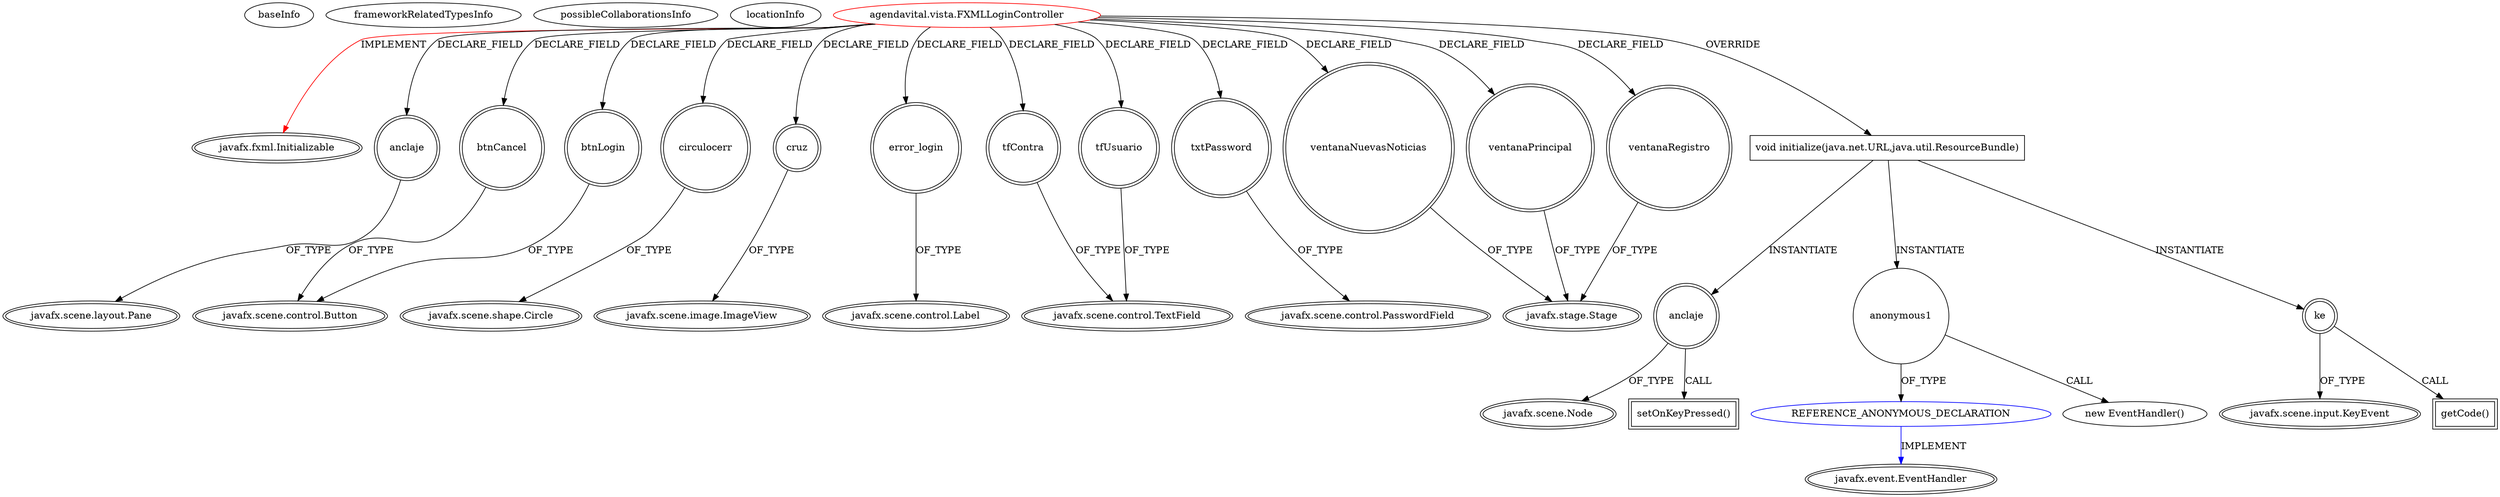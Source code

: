 digraph {
baseInfo[graphId=3381,category="extension_graph",isAnonymous=false,possibleRelation=true]
frameworkRelatedTypesInfo[0="javafx.fxml.Initializable"]
possibleCollaborationsInfo[0="3381~OVERRIDING_METHOD_DECLARATION-INSTANTIATION-~javafx.fxml.Initializable ~javafx.event.EventHandler ~false~true"]
locationInfo[projectName="josesoler7-agendavital",filePath="/josesoler7-agendavital/agendavital-master/src/agendavital/vista/FXMLLoginController.java",contextSignature="FXMLLoginController",graphId="3381"]
0[label="agendavital.vista.FXMLLoginController",vertexType="ROOT_CLIENT_CLASS_DECLARATION",isFrameworkType=false,color=red]
1[label="javafx.fxml.Initializable",vertexType="FRAMEWORK_INTERFACE_TYPE",isFrameworkType=true,peripheries=2]
2[label="anclaje",vertexType="FIELD_DECLARATION",isFrameworkType=true,peripheries=2,shape=circle]
3[label="javafx.scene.layout.Pane",vertexType="FRAMEWORK_CLASS_TYPE",isFrameworkType=true,peripheries=2]
4[label="btnCancel",vertexType="FIELD_DECLARATION",isFrameworkType=true,peripheries=2,shape=circle]
5[label="javafx.scene.control.Button",vertexType="FRAMEWORK_CLASS_TYPE",isFrameworkType=true,peripheries=2]
6[label="btnLogin",vertexType="FIELD_DECLARATION",isFrameworkType=true,peripheries=2,shape=circle]
8[label="circulocerr",vertexType="FIELD_DECLARATION",isFrameworkType=true,peripheries=2,shape=circle]
9[label="javafx.scene.shape.Circle",vertexType="FRAMEWORK_CLASS_TYPE",isFrameworkType=true,peripheries=2]
10[label="cruz",vertexType="FIELD_DECLARATION",isFrameworkType=true,peripheries=2,shape=circle]
11[label="javafx.scene.image.ImageView",vertexType="FRAMEWORK_CLASS_TYPE",isFrameworkType=true,peripheries=2]
12[label="error_login",vertexType="FIELD_DECLARATION",isFrameworkType=true,peripheries=2,shape=circle]
13[label="javafx.scene.control.Label",vertexType="FRAMEWORK_CLASS_TYPE",isFrameworkType=true,peripheries=2]
14[label="tfContra",vertexType="FIELD_DECLARATION",isFrameworkType=true,peripheries=2,shape=circle]
15[label="javafx.scene.control.TextField",vertexType="FRAMEWORK_CLASS_TYPE",isFrameworkType=true,peripheries=2]
16[label="tfUsuario",vertexType="FIELD_DECLARATION",isFrameworkType=true,peripheries=2,shape=circle]
18[label="txtPassword",vertexType="FIELD_DECLARATION",isFrameworkType=true,peripheries=2,shape=circle]
19[label="javafx.scene.control.PasswordField",vertexType="FRAMEWORK_CLASS_TYPE",isFrameworkType=true,peripheries=2]
20[label="ventanaNuevasNoticias",vertexType="FIELD_DECLARATION",isFrameworkType=true,peripheries=2,shape=circle]
21[label="javafx.stage.Stage",vertexType="FRAMEWORK_CLASS_TYPE",isFrameworkType=true,peripheries=2]
22[label="ventanaPrincipal",vertexType="FIELD_DECLARATION",isFrameworkType=true,peripheries=2,shape=circle]
24[label="ventanaRegistro",vertexType="FIELD_DECLARATION",isFrameworkType=true,peripheries=2,shape=circle]
26[label="void initialize(java.net.URL,java.util.ResourceBundle)",vertexType="OVERRIDING_METHOD_DECLARATION",isFrameworkType=false,shape=box]
27[label="anclaje",vertexType="VARIABLE_EXPRESION",isFrameworkType=true,peripheries=2,shape=circle]
29[label="javafx.scene.Node",vertexType="FRAMEWORK_CLASS_TYPE",isFrameworkType=true,peripheries=2]
28[label="setOnKeyPressed()",vertexType="INSIDE_CALL",isFrameworkType=true,peripheries=2,shape=box]
31[label="anonymous1",vertexType="VARIABLE_EXPRESION",isFrameworkType=false,shape=circle]
32[label="REFERENCE_ANONYMOUS_DECLARATION",vertexType="REFERENCE_ANONYMOUS_DECLARATION",isFrameworkType=false,color=blue]
33[label="javafx.event.EventHandler",vertexType="FRAMEWORK_INTERFACE_TYPE",isFrameworkType=true,peripheries=2]
30[label="new EventHandler()",vertexType="CONSTRUCTOR_CALL",isFrameworkType=false]
34[label="ke",vertexType="VARIABLE_EXPRESION",isFrameworkType=true,peripheries=2,shape=circle]
36[label="javafx.scene.input.KeyEvent",vertexType="FRAMEWORK_CLASS_TYPE",isFrameworkType=true,peripheries=2]
35[label="getCode()",vertexType="INSIDE_CALL",isFrameworkType=true,peripheries=2,shape=box]
0->1[label="IMPLEMENT",color=red]
0->2[label="DECLARE_FIELD"]
2->3[label="OF_TYPE"]
0->4[label="DECLARE_FIELD"]
4->5[label="OF_TYPE"]
0->6[label="DECLARE_FIELD"]
6->5[label="OF_TYPE"]
0->8[label="DECLARE_FIELD"]
8->9[label="OF_TYPE"]
0->10[label="DECLARE_FIELD"]
10->11[label="OF_TYPE"]
0->12[label="DECLARE_FIELD"]
12->13[label="OF_TYPE"]
0->14[label="DECLARE_FIELD"]
14->15[label="OF_TYPE"]
0->16[label="DECLARE_FIELD"]
16->15[label="OF_TYPE"]
0->18[label="DECLARE_FIELD"]
18->19[label="OF_TYPE"]
0->20[label="DECLARE_FIELD"]
20->21[label="OF_TYPE"]
0->22[label="DECLARE_FIELD"]
22->21[label="OF_TYPE"]
0->24[label="DECLARE_FIELD"]
24->21[label="OF_TYPE"]
0->26[label="OVERRIDE"]
26->27[label="INSTANTIATE"]
27->29[label="OF_TYPE"]
27->28[label="CALL"]
26->31[label="INSTANTIATE"]
32->33[label="IMPLEMENT",color=blue]
31->32[label="OF_TYPE"]
31->30[label="CALL"]
26->34[label="INSTANTIATE"]
34->36[label="OF_TYPE"]
34->35[label="CALL"]
}
